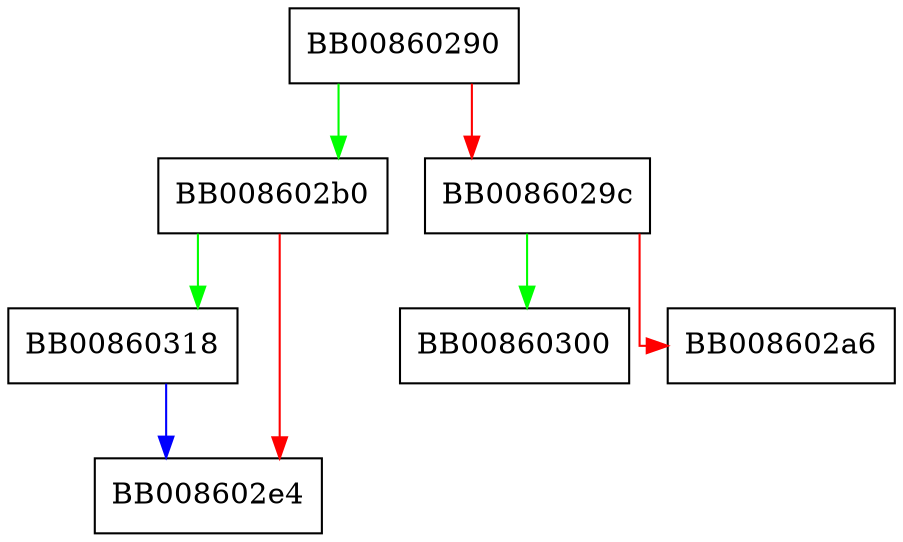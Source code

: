 digraph __libc_read {
  node [shape="box"];
  graph [splines=ortho];
  BB00860290 -> BB008602b0 [color="green"];
  BB00860290 -> BB0086029c [color="red"];
  BB0086029c -> BB00860300 [color="green"];
  BB0086029c -> BB008602a6 [color="red"];
  BB008602b0 -> BB00860318 [color="green"];
  BB008602b0 -> BB008602e4 [color="red"];
  BB00860318 -> BB008602e4 [color="blue"];
}
